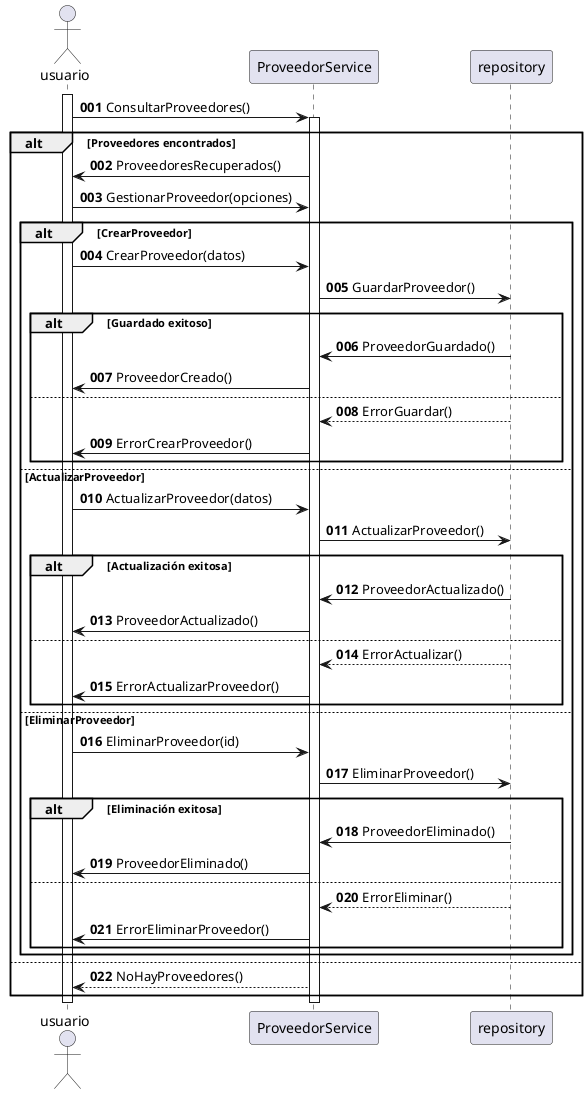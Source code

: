 @startuml

autonumber "<B>000"

actor "usuario" as user
participant "ProveedorService" as proveedores
participant "repository" as bd

activate user

user -> proveedores: ConsultarProveedores()
activate proveedores

alt Proveedores encontrados
    proveedores -> user: ProveedoresRecuperados()
    user -> proveedores: GestionarProveedor(opciones)
    alt CrearProveedor
        user -> proveedores: CrearProveedor(datos)
        proveedores -> bd: GuardarProveedor()
        alt Guardado exitoso
            bd -> proveedores: ProveedorGuardado()
            proveedores -> user: ProveedorCreado()
        else
            bd --> proveedores: ErrorGuardar()
            proveedores -> user: ErrorCrearProveedor()
        end
    else ActualizarProveedor
        user -> proveedores: ActualizarProveedor(datos)
        proveedores -> bd: ActualizarProveedor()
        alt Actualización exitosa
            bd -> proveedores: ProveedorActualizado()
            proveedores -> user: ProveedorActualizado()
        else
            bd --> proveedores: ErrorActualizar()
            proveedores -> user: ErrorActualizarProveedor()
        end
    else EliminarProveedor
        user -> proveedores: EliminarProveedor(id)
        proveedores -> bd: EliminarProveedor()
        alt Eliminación exitosa
            bd -> proveedores: ProveedorEliminado()
            proveedores -> user: ProveedorEliminado()
        else
            bd --> proveedores: ErrorEliminar()
            proveedores -> user: ErrorEliminarProveedor()
        end
    end
else
    proveedores --> user: NoHayProveedores()
end

deactivate proveedores
deactivate user

@enduml
